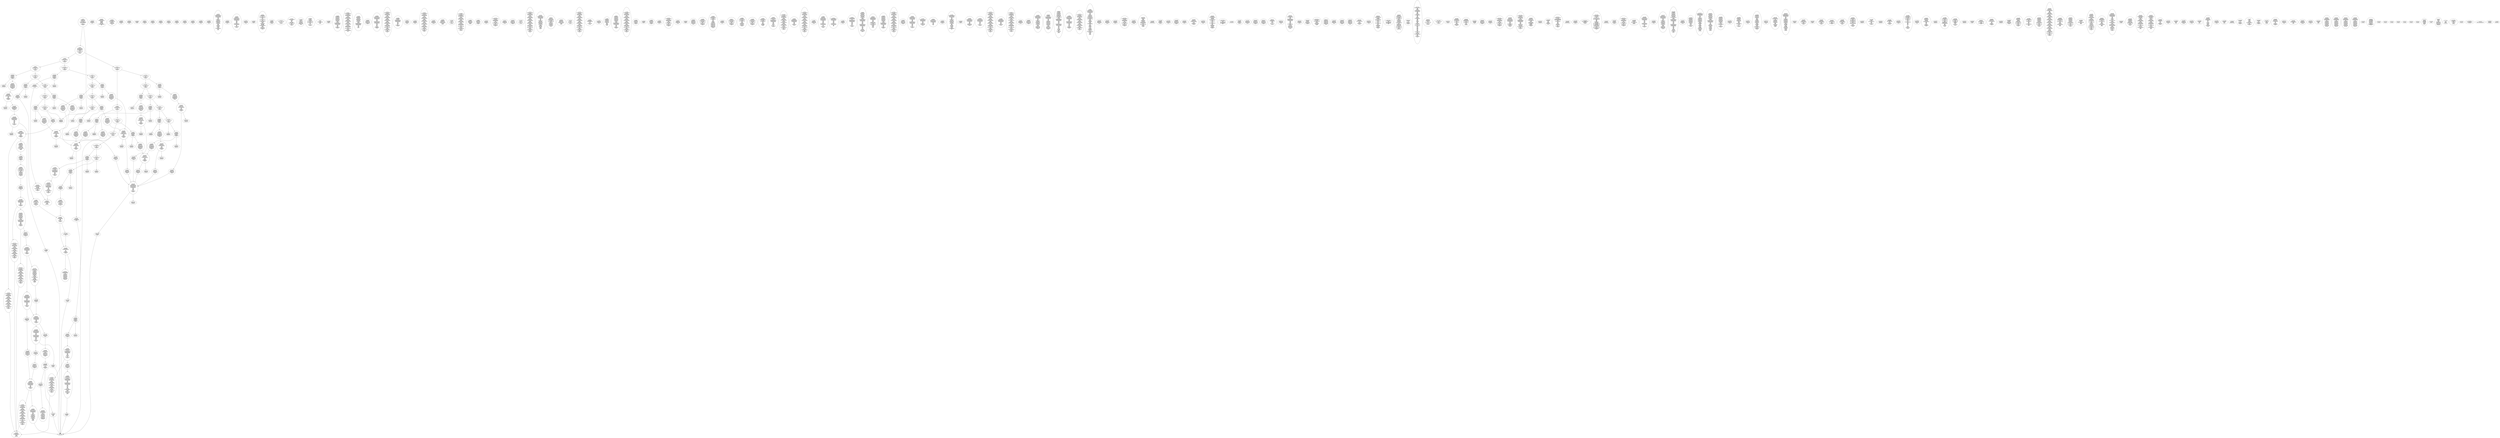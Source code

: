 /* Generated by GvGen v.1.0 (https://www.github.com/stricaud/gvgen) */

digraph G {
compound=true;
   node1 [label="[anywhere]"];
   node2 [label="# 0x0
PUSHX Data
PUSHX Data
MSTORE
PUSHX LogicData
CALLDATASIZE
LT
PUSHX Data
JUMPI
"];
   node3 [label="# 0xd
PUSHX Data
CALLDATALOAD
PUSHX BitData
SHR
PUSHX LogicData
GT
PUSHX Data
JUMPI
"];
   node4 [label="# 0x1e
PUSHX LogicData
GT
PUSHX Data
JUMPI
"];
   node5 [label="# 0x29
PUSHX LogicData
EQ
PUSHX Data
JUMPI
"];
   node6 [label="# 0x34
PUSHX LogicData
EQ
PUSHX Data
JUMPI
"];
   node7 [label="# 0x3f
PUSHX LogicData
EQ
PUSHX Data
JUMPI
"];
   node8 [label="# 0x4a
PUSHX LogicData
EQ
PUSHX Data
JUMPI
"];
   node9 [label="# 0x55
PUSHX LogicData
EQ
PUSHX Data
JUMPI
"];
   node10 [label="# 0x60
PUSHX Data
REVERT
"];
   node11 [label="# 0x64
JUMPDEST
PUSHX LogicData
EQ
PUSHX Data
JUMPI
"];
   node12 [label="# 0x70
PUSHX LogicData
EQ
PUSHX Data
JUMPI
"];
   node13 [label="# 0x7b
PUSHX LogicData
EQ
PUSHX Data
JUMPI
"];
   node14 [label="# 0x86
PUSHX LogicData
EQ
PUSHX Data
JUMPI
"];
   node15 [label="# 0x91
PUSHX LogicData
EQ
PUSHX Data
JUMPI
"];
   node16 [label="# 0x9c
PUSHX Data
REVERT
"];
   node17 [label="# 0xa0
JUMPDEST
PUSHX LogicData
GT
PUSHX Data
JUMPI
"];
   node18 [label="# 0xac
PUSHX LogicData
EQ
PUSHX Data
JUMPI
"];
   node19 [label="# 0xb7
PUSHX LogicData
EQ
PUSHX Data
JUMPI
"];
   node20 [label="# 0xc2
PUSHX LogicData
EQ
PUSHX Data
JUMPI
"];
   node21 [label="# 0xcd
PUSHX LogicData
EQ
PUSHX Data
JUMPI
"];
   node22 [label="# 0xd8
PUSHX LogicData
EQ
PUSHX Data
JUMPI
"];
   node23 [label="# 0xe3
PUSHX Data
REVERT
"];
   node24 [label="# 0xe7
JUMPDEST
PUSHX LogicData
EQ
PUSHX Data
JUMPI
"];
   node25 [label="# 0xf3
PUSHX LogicData
EQ
PUSHX Data
JUMPI
"];
   node26 [label="# 0xfe
PUSHX LogicData
EQ
PUSHX Data
JUMPI
"];
   node27 [label="# 0x109
PUSHX LogicData
EQ
PUSHX Data
JUMPI
"];
   node28 [label="# 0x114
PUSHX LogicData
EQ
PUSHX Data
JUMPI
"];
   node29 [label="# 0x11f
JUMPDEST
PUSHX Data
REVERT
"];
   node30 [label="# 0x124
JUMPDEST
CALLVALUE
ISZERO
PUSHX Data
JUMPI
"];
   node31 [label="# 0x12c
PUSHX Data
REVERT
"];
   node32 [label="# 0x130
JUMPDEST
PUSHX Data
PUSHX Data
CALLDATASIZE
PUSHX Data
PUSHX Data
JUMP
"];
   node33 [label="# 0x13f
JUMPDEST
PUSHX Data
JUMP
"];
   node34 [label="# 0x144
JUMPDEST
PUSHX MemData
MLOAD
ISZERO
ISZERO
MSTORE
PUSHX ArithData
ADD
"];
   node35 [label="# 0x150
JUMPDEST
PUSHX MemData
MLOAD
SUB
RETURN
"];
   node36 [label="# 0x159
JUMPDEST
CALLVALUE
ISZERO
PUSHX Data
JUMPI
"];
   node37 [label="# 0x161
PUSHX Data
REVERT
"];
   node38 [label="# 0x165
JUMPDEST
PUSHX Data
PUSHX Data
JUMP
"];
   node39 [label="# 0x16e
JUMPDEST
PUSHX MemData
MLOAD
PUSHX Data
PUSHX Data
JUMP
"];
   node40 [label="# 0x17b
JUMPDEST
CALLVALUE
ISZERO
PUSHX Data
JUMPI
"];
   node41 [label="# 0x183
PUSHX Data
REVERT
"];
   node42 [label="# 0x187
JUMPDEST
PUSHX Data
PUSHX Data
CALLDATASIZE
PUSHX Data
PUSHX Data
JUMP
"];
   node43 [label="# 0x196
JUMPDEST
PUSHX Data
JUMP
"];
   node44 [label="# 0x19b
JUMPDEST
PUSHX MemData
MLOAD
PUSHX ArithData
PUSHX BitData
PUSHX BitData
SHL
SUB
AND
MSTORE
PUSHX ArithData
ADD
PUSHX Data
JUMP
"];
   node45 [label="# 0x1b3
JUMPDEST
CALLVALUE
ISZERO
PUSHX Data
JUMPI
"];
   node46 [label="# 0x1bb
PUSHX Data
REVERT
"];
   node47 [label="# 0x1bf
JUMPDEST
PUSHX Data
PUSHX Data
CALLDATASIZE
PUSHX Data
PUSHX Data
JUMP
"];
   node48 [label="# 0x1ce
JUMPDEST
PUSHX Data
JUMP
"];
   node49 [label="# 0x1d3
JUMPDEST
STOP
"];
   node50 [label="# 0x1d5
JUMPDEST
PUSHX Data
PUSHX Data
JUMP
"];
   node51 [label="# 0x1dd
JUMPDEST
CALLVALUE
ISZERO
PUSHX Data
JUMPI
"];
   node52 [label="# 0x1e5
PUSHX Data
REVERT
"];
   node53 [label="# 0x1e9
JUMPDEST
PUSHX StorData
SLOAD
"];
   node54 [label="# 0x1ee
JUMPDEST
PUSHX MemData
MLOAD
MSTORE
PUSHX ArithData
ADD
PUSHX Data
JUMP
"];
   node55 [label="# 0x1fc
JUMPDEST
CALLVALUE
ISZERO
PUSHX Data
JUMPI
"];
   node56 [label="# 0x204
PUSHX Data
REVERT
"];
   node57 [label="# 0x208
JUMPDEST
PUSHX Data
PUSHX Data
CALLDATASIZE
PUSHX Data
PUSHX Data
JUMP
"];
   node58 [label="# 0x217
JUMPDEST
PUSHX Data
JUMP
"];
   node59 [label="# 0x21c
JUMPDEST
CALLVALUE
ISZERO
PUSHX Data
JUMPI
"];
   node60 [label="# 0x224
PUSHX Data
REVERT
"];
   node61 [label="# 0x228
JUMPDEST
PUSHX Data
PUSHX Data
CALLDATASIZE
PUSHX Data
PUSHX Data
JUMP
"];
   node62 [label="# 0x237
JUMPDEST
PUSHX Data
JUMP
"];
   node63 [label="# 0x23c
JUMPDEST
CALLVALUE
ISZERO
PUSHX Data
JUMPI
"];
   node64 [label="# 0x244
PUSHX Data
REVERT
"];
   node65 [label="# 0x248
JUMPDEST
PUSHX Data
PUSHX Data
CALLDATASIZE
PUSHX Data
PUSHX Data
JUMP
"];
   node66 [label="# 0x257
JUMPDEST
PUSHX Data
JUMP
"];
   node67 [label="# 0x25c
JUMPDEST
CALLVALUE
ISZERO
PUSHX Data
JUMPI
"];
   node68 [label="# 0x264
PUSHX Data
REVERT
"];
   node69 [label="# 0x268
JUMPDEST
PUSHX Data
PUSHX Data
CALLDATASIZE
PUSHX Data
PUSHX Data
JUMP
"];
   node70 [label="# 0x277
JUMPDEST
PUSHX Data
JUMP
"];
   node71 [label="# 0x27c
JUMPDEST
CALLVALUE
ISZERO
PUSHX Data
JUMPI
"];
   node72 [label="# 0x284
PUSHX Data
REVERT
"];
   node73 [label="# 0x288
JUMPDEST
PUSHX Data
PUSHX Data
CALLDATASIZE
PUSHX Data
PUSHX Data
JUMP
"];
   node74 [label="# 0x297
JUMPDEST
PUSHX Data
JUMP
"];
   node75 [label="# 0x29c
JUMPDEST
CALLVALUE
ISZERO
PUSHX Data
JUMPI
"];
   node76 [label="# 0x2a4
PUSHX Data
REVERT
"];
   node77 [label="# 0x2a8
JUMPDEST
PUSHX Data
PUSHX Data
CALLDATASIZE
PUSHX Data
PUSHX Data
JUMP
"];
   node78 [label="# 0x2b7
JUMPDEST
PUSHX Data
JUMP
"];
   node79 [label="# 0x2bc
JUMPDEST
CALLVALUE
ISZERO
PUSHX Data
JUMPI
"];
   node80 [label="# 0x2c4
PUSHX Data
REVERT
"];
   node81 [label="# 0x2c8
JUMPDEST
PUSHX Data
PUSHX Data
JUMP
"];
   node82 [label="# 0x2d1
JUMPDEST
CALLVALUE
ISZERO
PUSHX Data
JUMPI
"];
   node83 [label="# 0x2d9
PUSHX Data
REVERT
"];
   node84 [label="# 0x2dd
JUMPDEST
PUSHX StorData
SLOAD
PUSHX ArithData
PUSHX BitData
PUSHX BitData
SHL
SUB
AND
PUSHX Data
JUMP
"];
   node85 [label="# 0x2ef
JUMPDEST
CALLVALUE
ISZERO
PUSHX Data
JUMPI
"];
   node86 [label="# 0x2f7
PUSHX Data
REVERT
"];
   node87 [label="# 0x2fb
JUMPDEST
PUSHX Data
PUSHX Data
JUMP
"];
   node88 [label="# 0x304
JUMPDEST
CALLVALUE
ISZERO
PUSHX Data
JUMPI
"];
   node89 [label="# 0x30c
PUSHX Data
REVERT
"];
   node90 [label="# 0x310
JUMPDEST
PUSHX Data
PUSHX Data
CALLDATASIZE
PUSHX Data
PUSHX Data
JUMP
"];
   node91 [label="# 0x31f
JUMPDEST
PUSHX Data
JUMP
"];
   node92 [label="# 0x324
JUMPDEST
CALLVALUE
ISZERO
PUSHX Data
JUMPI
"];
   node93 [label="# 0x32c
PUSHX Data
REVERT
"];
   node94 [label="# 0x330
JUMPDEST
PUSHX Data
PUSHX Data
CALLDATASIZE
PUSHX Data
PUSHX Data
JUMP
"];
   node95 [label="# 0x33f
JUMPDEST
PUSHX Data
JUMP
"];
   node96 [label="# 0x344
JUMPDEST
CALLVALUE
ISZERO
PUSHX Data
JUMPI
"];
   node97 [label="# 0x34c
PUSHX Data
REVERT
"];
   node98 [label="# 0x350
JUMPDEST
PUSHX Data
PUSHX Data
CALLDATASIZE
PUSHX Data
PUSHX Data
JUMP
"];
   node99 [label="# 0x35f
JUMPDEST
PUSHX Data
JUMP
"];
   node100 [label="# 0x364
JUMPDEST
CALLVALUE
ISZERO
PUSHX Data
JUMPI
"];
   node101 [label="# 0x36c
PUSHX Data
REVERT
"];
   node102 [label="# 0x370
JUMPDEST
PUSHX Data
PUSHX Data
CALLDATASIZE
PUSHX Data
PUSHX Data
JUMP
"];
   node103 [label="# 0x37f
JUMPDEST
PUSHX ArithData
PUSHX BitData
PUSHX BitData
SHL
SUB
AND
PUSHX Data
MSTORE
PUSHX Data
PUSHX Data
MSTORE
PUSHX Data
SHA3
AND
MSTORE
MSTORE
SHA3
SLOAD
PUSHX BitData
AND
JUMP
"];
   node104 [label="# 0x3ad
JUMPDEST
CALLVALUE
ISZERO
PUSHX Data
JUMPI
"];
   node105 [label="# 0x3b5
PUSHX Data
REVERT
"];
   node106 [label="# 0x3b9
JUMPDEST
PUSHX Data
PUSHX Data
CALLDATASIZE
PUSHX Data
PUSHX Data
JUMP
"];
   node107 [label="# 0x3c8
JUMPDEST
PUSHX Data
JUMP
"];
   node108 [label="# 0x3cd
JUMPDEST
PUSHX Data
PUSHX ArithData
PUSHX BitData
PUSHX BitData
SHL
SUB
NOT
AND
PUSHX BitData
PUSHX BitData
SHL
EQ
PUSHX Data
JUMPI
"];
   node109 [label="# 0x3e9
PUSHX Data
PUSHX Data
JUMP
"];
   node110 [label="# 0x3f2
JUMPDEST
JUMP
"];
   node111 [label="# 0x3f8
JUMPDEST
PUSHX Data
PUSHX StorData
SLOAD
PUSHX Data
PUSHX Data
JUMP
"];
   node112 [label="# 0x407
JUMPDEST
PUSHX ArithData
ADD
PUSHX ArithData
DIV
MUL
PUSHX ArithData
ADD
PUSHX MemData
MLOAD
ADD
PUSHX Data
MSTORE
MSTORE
PUSHX ArithData
ADD
SLOAD
PUSHX Data
PUSHX Data
JUMP
"];
   node113 [label="# 0x433
JUMPDEST
ISZERO
PUSHX Data
JUMPI
"];
   node114 [label="# 0x43a
PUSHX LogicData
LT
PUSHX Data
JUMPI
"];
   node115 [label="# 0x442
PUSHX ArithData
SLOAD
DIV
MUL
MSTORE
PUSHX ArithData
ADD
PUSHX Data
JUMP
"];
   node116 [label="# 0x455
JUMPDEST
ADD
PUSHX Data
MSTORE
PUSHX Data
PUSHX Data
SHA3
"];
   node117 [label="# 0x463
JUMPDEST
SLOAD
MSTORE
PUSHX ArithData
ADD
PUSHX ArithData
ADD
GT
PUSHX Data
JUMPI
"];
   node118 [label="# 0x477
SUB
PUSHX BitData
AND
ADD
"];
   node119 [label="# 0x480
JUMPDEST
JUMP
"];
   node120 [label="# 0x48a
JUMPDEST
PUSHX Data
MSTORE
PUSHX Data
PUSHX Data
MSTORE
PUSHX Data
SHA3
SLOAD
PUSHX ArithData
PUSHX BitData
PUSHX BitData
SHL
SUB
AND
PUSHX Data
JUMPI
"];
   node121 [label="# 0x4a7
PUSHX MemData
MLOAD
PUSHX BitData
PUSHX BitData
SHL
MSTORE
PUSHX Data
PUSHX ArithData
ADD
MSTORE
PUSHX Data
PUSHX ArithData
ADD
MSTORE
PUSHX Data
PUSHX ArithData
ADD
MSTORE
PUSHX BitData
PUSHX BitData
SHL
PUSHX ArithData
ADD
MSTORE
PUSHX ArithData
ADD
"];
   node122 [label="# 0x4ff
JUMPDEST
PUSHX MemData
MLOAD
SUB
REVERT
"];
   node123 [label="# 0x508
JUMPDEST
PUSHX Data
MSTORE
PUSHX Data
PUSHX Data
MSTORE
PUSHX Data
SHA3
SLOAD
PUSHX ArithData
PUSHX BitData
PUSHX BitData
SHL
SUB
AND
JUMP
"];
   node124 [label="# 0x524
JUMPDEST
PUSHX Data
PUSHX Data
PUSHX Data
JUMP
"];
   node125 [label="# 0x52f
JUMPDEST
PUSHX ArithData
PUSHX BitData
PUSHX BitData
SHL
SUB
AND
PUSHX ArithData
PUSHX BitData
PUSHX BitData
SHL
SUB
AND
EQ
ISZERO
PUSHX Data
JUMPI
"];
   node126 [label="# 0x54c
PUSHX MemData
MLOAD
PUSHX BitData
PUSHX BitData
SHL
MSTORE
PUSHX Data
PUSHX ArithData
ADD
MSTORE
PUSHX Data
PUSHX ArithData
ADD
MSTORE
PUSHX Data
PUSHX ArithData
ADD
MSTORE
PUSHX BitData
PUSHX BitData
SHL
PUSHX ArithData
ADD
MSTORE
PUSHX ArithData
ADD
PUSHX Data
JUMP
"];
   node127 [label="# 0x59d
JUMPDEST
CALLER
PUSHX ArithData
PUSHX BitData
PUSHX BitData
SHL
SUB
AND
EQ
PUSHX Data
JUMPI
"];
   node128 [label="# 0x5af
PUSHX Data
CALLER
PUSHX Data
JUMP
"];
   node129 [label="# 0x5b9
JUMPDEST
PUSHX Data
JUMPI
"];
   node130 [label="# 0x5be
PUSHX MemData
MLOAD
PUSHX BitData
PUSHX BitData
SHL
MSTORE
PUSHX Data
PUSHX ArithData
ADD
MSTORE
PUSHX Data
PUSHX ArithData
ADD
MSTORE
PUSHX Data
PUSHX ArithData
ADD
MSTORE
PUSHX Data
PUSHX ArithData
ADD
MSTORE
PUSHX ArithData
ADD
PUSHX Data
JUMP
"];
   node131 [label="# 0x62b
JUMPDEST
PUSHX Data
PUSHX Data
JUMP
"];
   node132 [label="# 0x635
JUMPDEST
JUMP
"];
   node133 [label="# 0x63a
JUMPDEST
PUSHX LogicData
PUSHX StorData
SLOAD
EQ
ISZERO
PUSHX Data
JUMPI
"];
   node134 [label="# 0x646
PUSHX MemData
MLOAD
PUSHX BitData
PUSHX BitData
SHL
MSTORE
PUSHX Data
PUSHX ArithData
ADD
MSTORE
PUSHX Data
PUSHX ArithData
ADD
MSTORE
PUSHX Data
PUSHX ArithData
ADD
MSTORE
PUSHX ArithData
ADD
PUSHX Data
JUMP
"];
   node135 [label="# 0x68d
JUMPDEST
PUSHX Data
PUSHX Data
SSTORE
PUSHX Data
PUSHX Data
PUSHX StorData
SLOAD
JUMP
"];
   node136 [label="# 0x69d
JUMPDEST
PUSHX Data
CALLER
PUSHX Data
JUMP
"];
   node137 [label="# 0x6a9
JUMPDEST
PUSHX Data
PUSHX Data
PUSHX StorData
SLOAD
JUMP
"];
   node138 [label="# 0x6b5
JUMPDEST
LT
PUSHX Data
JUMPI
"];
   node139 [label="# 0x6bb
PUSHX MemData
MLOAD
PUSHX BitData
PUSHX BitData
SHL
MSTORE
PUSHX Data
PUSHX ArithData
ADD
MSTORE
PUSHX Data
PUSHX ArithData
ADD
MSTORE
PUSHX BitData
PUSHX BitData
SHL
PUSHX ArithData
ADD
MSTORE
PUSHX ArithData
ADD
PUSHX Data
JUMP
"];
   node140 [label="# 0x6f4
JUMPDEST
PUSHX Data
PUSHX Data
SSTORE
JUMP
"];
   node141 [label="# 0x6fc
JUMPDEST
PUSHX Data
CALLER
PUSHX Data
JUMP
"];
   node142 [label="# 0x706
JUMPDEST
PUSHX Data
JUMPI
"];
   node143 [label="# 0x70b
PUSHX MemData
MLOAD
PUSHX BitData
PUSHX BitData
SHL
MSTORE
PUSHX ArithData
ADD
PUSHX Data
PUSHX Data
JUMP
"];
   node144 [label="# 0x722
JUMPDEST
PUSHX Data
PUSHX Data
JUMP
"];
   node145 [label="# 0x72d
JUMPDEST
PUSHX Data
PUSHX Data
PUSHX Data
JUMP
"];
   node146 [label="# 0x738
JUMPDEST
LT
PUSHX Data
JUMPI
"];
   node147 [label="# 0x73f
PUSHX MemData
MLOAD
PUSHX BitData
PUSHX BitData
SHL
MSTORE
PUSHX Data
PUSHX ArithData
ADD
MSTORE
PUSHX Data
PUSHX ArithData
ADD
MSTORE
PUSHX Data
PUSHX ArithData
ADD
MSTORE
PUSHX BitData
PUSHX BitData
SHL
PUSHX ArithData
ADD
MSTORE
PUSHX ArithData
ADD
PUSHX Data
JUMP
"];
   node148 [label="# 0x79a
JUMPDEST
PUSHX ArithData
PUSHX BitData
PUSHX BitData
SHL
SUB
AND
PUSHX Data
MSTORE
PUSHX Data
PUSHX Data
MSTORE
PUSHX Data
SHA3
MSTORE
MSTORE
SHA3
SLOAD
JUMP
"];
   node149 [label="# 0x7c3
JUMPDEST
PUSHX Data
PUSHX MemData
MLOAD
PUSHX ArithData
ADD
PUSHX Data
MSTORE
PUSHX Data
MSTORE
PUSHX Data
JUMP
"];
   node150 [label="# 0x7de
JUMPDEST
PUSHX Data
PUSHX Data
PUSHX StorData
SLOAD
JUMP
"];
   node151 [label="# 0x7e9
JUMPDEST
LT
PUSHX Data
JUMPI
"];
   node152 [label="# 0x7f0
PUSHX MemData
MLOAD
PUSHX BitData
PUSHX BitData
SHL
MSTORE
PUSHX Data
PUSHX ArithData
ADD
MSTORE
PUSHX Data
PUSHX ArithData
ADD
MSTORE
PUSHX Data
PUSHX ArithData
ADD
MSTORE
PUSHX BitData
PUSHX BitData
SHL
PUSHX ArithData
ADD
MSTORE
PUSHX ArithData
ADD
PUSHX Data
JUMP
"];
   node153 [label="# 0x84c
JUMPDEST
PUSHX StorData
SLOAD
LT
PUSHX Data
JUMPI
"];
   node154 [label="# 0x858
PUSHX Data
PUSHX Data
JUMP
"];
   node155 [label="# 0x85f
JUMPDEST
PUSHX Data
MSTORE
PUSHX Data
PUSHX Data
SHA3
ADD
SLOAD
JUMP
"];
   node156 [label="# 0x871
JUMPDEST
PUSHX Data
MSTORE
PUSHX Data
PUSHX Data
MSTORE
PUSHX Data
SHA3
SLOAD
PUSHX ArithData
PUSHX BitData
PUSHX BitData
SHL
SUB
AND
PUSHX Data
JUMPI
"];
   node157 [label="# 0x88f
PUSHX MemData
MLOAD
PUSHX BitData
PUSHX BitData
SHL
MSTORE
PUSHX Data
PUSHX ArithData
ADD
MSTORE
PUSHX Data
PUSHX ArithData
ADD
MSTORE
PUSHX Data
PUSHX ArithData
ADD
MSTORE
PUSHX BitData
PUSHX BitData
SHL
PUSHX ArithData
ADD
MSTORE
PUSHX ArithData
ADD
PUSHX Data
JUMP
"];
   node158 [label="# 0x8e8
JUMPDEST
PUSHX Data
PUSHX ArithData
PUSHX BitData
PUSHX BitData
SHL
SUB
AND
PUSHX Data
JUMPI
"];
   node159 [label="# 0x8f9
PUSHX MemData
MLOAD
PUSHX BitData
PUSHX BitData
SHL
MSTORE
PUSHX Data
PUSHX ArithData
ADD
MSTORE
PUSHX Data
PUSHX ArithData
ADD
MSTORE
PUSHX Data
PUSHX ArithData
ADD
MSTORE
PUSHX BitData
PUSHX BitData
SHL
PUSHX ArithData
ADD
MSTORE
PUSHX ArithData
ADD
PUSHX Data
JUMP
"];
   node160 [label="# 0x953
JUMPDEST
PUSHX ArithData
PUSHX BitData
PUSHX BitData
SHL
SUB
AND
PUSHX Data
MSTORE
PUSHX Data
PUSHX Data
MSTORE
PUSHX Data
SHA3
SLOAD
JUMP
"];
   node161 [label="# 0x96f
JUMPDEST
PUSHX StorData
SLOAD
PUSHX ArithData
PUSHX BitData
PUSHX BitData
SHL
SUB
AND
CALLER
EQ
PUSHX Data
JUMPI
"];
   node162 [label="# 0x982
PUSHX MemData
MLOAD
PUSHX BitData
PUSHX BitData
SHL
MSTORE
PUSHX Data
PUSHX ArithData
ADD
MSTORE
PUSHX ArithData
ADD
MSTORE
PUSHX Data
PUSHX ArithData
ADD
MSTORE
PUSHX ArithData
ADD
PUSHX Data
JUMP
"];
   node163 [label="# 0x9c9
JUMPDEST
PUSHX Data
PUSHX Data
PUSHX Data
JUMP
"];
   node164 [label="# 0x9d3
JUMPDEST
JUMP
"];
   node165 [label="# 0x9d5
JUMPDEST
PUSHX Data
PUSHX StorData
SLOAD
PUSHX Data
PUSHX Data
JUMP
"];
   node166 [label="# 0x9e4
JUMPDEST
PUSHX Data
CALLER
PUSHX Data
JUMP
"];
   node167 [label="# 0x9ef
JUMPDEST
JUMP
"];
   node168 [label="# 0x9f3
JUMPDEST
PUSHX Data
CALLER
PUSHX Data
JUMP
"];
   node169 [label="# 0x9fd
JUMPDEST
PUSHX Data
JUMPI
"];
   node170 [label="# 0xa02
PUSHX MemData
MLOAD
PUSHX BitData
PUSHX BitData
SHL
MSTORE
PUSHX ArithData
ADD
PUSHX Data
PUSHX Data
JUMP
"];
   node171 [label="# 0xa19
JUMPDEST
PUSHX Data
PUSHX Data
JUMP
"];
   node172 [label="# 0xa25
JUMPDEST
JUMP
"];
   node173 [label="# 0xa2b
JUMPDEST
PUSHX Data
PUSHX Data
PUSHX Data
PUSHX Data
JUMP
"];
   node174 [label="# 0xa38
JUMPDEST
PUSHX MemData
MLOAD
PUSHX ArithData
ADD
PUSHX Data
PUSHX Data
JUMP
"];
   node175 [label="# 0xa48
JUMPDEST
PUSHX MemData
MLOAD
PUSHX BitData
NOT
SUB
ADD
MSTORE
MSTORE
PUSHX Data
PUSHX Data
PUSHX Data
PUSHX Data
PUSHX Data
PUSHX Data
JUMP
"];
   node176 [label="# 0xa6d
JUMPDEST
PUSHX Data
JUMP
"];
   node177 [label="# 0xa72
JUMPDEST
PUSHX MemData
MLOAD
PUSHX ArithData
ADD
PUSHX Data
PUSHX Data
JUMP
"];
   node178 [label="# 0xa84
JUMPDEST
PUSHX MemData
MLOAD
PUSHX ArithData
SUB
SUB
MSTORE
PUSHX Data
MSTORE
PUSHX Data
JUMP
"];
   node179 [label="# 0xa98
JUMPDEST
PUSHX MemData
MLOAD
PUSHX ArithData
ADD
PUSHX Data
PUSHX Data
JUMP
"];
   node180 [label="# 0xaab
JUMPDEST
PUSHX MemData
MLOAD
PUSHX BitData
NOT
SUB
ADD
MSTORE
MSTORE
JUMP
"];
   node181 [label="# 0xac3
JUMPDEST
PUSHX StorData
SLOAD
PUSHX ArithData
PUSHX BitData
PUSHX BitData
SHL
SUB
AND
CALLER
EQ
PUSHX Data
JUMPI
"];
   node182 [label="# 0xad6
PUSHX MemData
MLOAD
PUSHX BitData
PUSHX BitData
SHL
MSTORE
PUSHX Data
PUSHX ArithData
ADD
MSTORE
PUSHX ArithData
ADD
MSTORE
PUSHX Data
PUSHX ArithData
ADD
MSTORE
PUSHX ArithData
ADD
PUSHX Data
JUMP
"];
   node183 [label="# 0xb1d
JUMPDEST
PUSHX ArithData
PUSHX BitData
PUSHX BitData
SHL
SUB
AND
PUSHX Data
JUMPI
"];
   node184 [label="# 0xb2c
PUSHX MemData
MLOAD
PUSHX BitData
PUSHX BitData
SHL
MSTORE
PUSHX Data
PUSHX ArithData
ADD
MSTORE
PUSHX Data
PUSHX ArithData
ADD
MSTORE
PUSHX Data
PUSHX ArithData
ADD
MSTORE
PUSHX BitData
PUSHX BitData
SHL
PUSHX ArithData
ADD
MSTORE
PUSHX ArithData
ADD
PUSHX Data
JUMP
"];
   node185 [label="# 0xb82
JUMPDEST
PUSHX Data
PUSHX Data
JUMP
"];
   node186 [label="# 0xb8b
JUMPDEST
JUMP
"];
   node187 [label="# 0xb8e
JUMPDEST
PUSHX Data
PUSHX ArithData
PUSHX BitData
PUSHX BitData
SHL
SUB
NOT
AND
PUSHX BitData
PUSHX BitData
SHL
EQ
PUSHX Data
JUMPI
"];
   node188 [label="# 0xbaa
PUSHX ArithData
PUSHX BitData
PUSHX BitData
SHL
SUB
NOT
AND
PUSHX BitData
PUSHX BitData
SHL
EQ
"];
   node189 [label="# 0xbbf
JUMPDEST
PUSHX Data
JUMPI
"];
   node190 [label="# 0xbc5
PUSHX BitData
PUSHX BitData
SHL
PUSHX ArithData
PUSHX BitData
PUSHX BitData
SHL
SUB
NOT
AND
EQ
PUSHX Data
JUMP
"];
   node191 [label="# 0xbde
JUMPDEST
PUSHX Data
MSTORE
PUSHX Data
PUSHX Data
MSTORE
PUSHX Data
SHA3
SLOAD
PUSHX ArithData
PUSHX BitData
PUSHX BitData
SHL
SUB
NOT
AND
PUSHX ArithData
PUSHX BitData
PUSHX BitData
SHL
SUB
AND
OR
SSTORE
PUSHX Data
PUSHX Data
JUMP
"];
   node192 [label="# 0xc13
JUMPDEST
PUSHX ArithData
PUSHX BitData
PUSHX BitData
SHL
SUB
AND
PUSHX Data
PUSHX MemData
MLOAD
PUSHX MemData
MLOAD
SUB
LOGX
JUMP
"];
   node193 [label="# 0xc4c
JUMPDEST
PUSHX Data
PUSHX MemData
MLOAD
PUSHX ArithData
ADD
PUSHX Data
MSTORE
PUSHX Data
MSTORE
PUSHX Data
JUMP
"];
   node194 [label="# 0xc66
JUMPDEST
PUSHX Data
MSTORE
PUSHX Data
PUSHX Data
MSTORE
PUSHX Data
SHA3
SLOAD
PUSHX ArithData
PUSHX BitData
PUSHX BitData
SHL
SUB
AND
PUSHX Data
JUMPI
"];
   node195 [label="# 0xc83
PUSHX MemData
MLOAD
PUSHX BitData
PUSHX BitData
SHL
MSTORE
PUSHX Data
PUSHX ArithData
ADD
MSTORE
PUSHX Data
PUSHX ArithData
ADD
MSTORE
PUSHX Data
PUSHX ArithData
ADD
MSTORE
PUSHX BitData
PUSHX BitData
SHL
PUSHX ArithData
ADD
MSTORE
PUSHX ArithData
ADD
PUSHX Data
JUMP
"];
   node196 [label="# 0xcdf
JUMPDEST
PUSHX Data
PUSHX Data
PUSHX Data
JUMP
"];
   node197 [label="# 0xcea
JUMPDEST
PUSHX ArithData
PUSHX BitData
PUSHX BitData
SHL
SUB
AND
PUSHX ArithData
PUSHX BitData
PUSHX BitData
SHL
SUB
AND
EQ
PUSHX Data
JUMPI
"];
   node198 [label="# 0xd07
PUSHX ArithData
PUSHX BitData
PUSHX BitData
SHL
SUB
AND
PUSHX Data
PUSHX Data
JUMP
"];
   node199 [label="# 0xd1a
JUMPDEST
PUSHX ArithData
PUSHX BitData
PUSHX BitData
SHL
SUB
AND
EQ
"];
   node200 [label="# 0xd25
JUMPDEST
PUSHX Data
JUMPI
"];
   node201 [label="# 0xd2b
PUSHX ArithData
PUSHX BitData
PUSHX BitData
SHL
SUB
AND
PUSHX Data
MSTORE
PUSHX Data
PUSHX Data
MSTORE
PUSHX Data
SHA3
AND
MSTORE
MSTORE
SHA3
SLOAD
PUSHX BitData
AND
"];
   node202 [label="# 0xd55
JUMPDEST
JUMP
"];
   node203 [label="# 0xd5d
JUMPDEST
PUSHX ArithData
PUSHX BitData
PUSHX BitData
SHL
SUB
AND
PUSHX Data
PUSHX Data
JUMP
"];
   node204 [label="# 0xd70
JUMPDEST
PUSHX ArithData
PUSHX BitData
PUSHX BitData
SHL
SUB
AND
EQ
PUSHX Data
JUMPI
"];
   node205 [label="# 0xd7f
PUSHX MemData
MLOAD
PUSHX BitData
PUSHX BitData
SHL
MSTORE
PUSHX Data
PUSHX ArithData
ADD
MSTORE
PUSHX Data
PUSHX ArithData
ADD
MSTORE
PUSHX Data
PUSHX ArithData
ADD
MSTORE
PUSHX BitData
PUSHX BitData
SHL
PUSHX ArithData
ADD
MSTORE
PUSHX ArithData
ADD
PUSHX Data
JUMP
"];
   node206 [label="# 0xdd8
JUMPDEST
PUSHX ArithData
PUSHX BitData
PUSHX BitData
SHL
SUB
AND
PUSHX Data
JUMPI
"];
   node207 [label="# 0xde7
PUSHX MemData
MLOAD
PUSHX BitData
PUSHX BitData
SHL
MSTORE
PUSHX Data
PUSHX ArithData
ADD
MSTORE
PUSHX ArithData
ADD
MSTORE
PUSHX Data
PUSHX ArithData
ADD
MSTORE
PUSHX BitData
PUSHX BitData
SHL
PUSHX ArithData
ADD
MSTORE
PUSHX ArithData
ADD
PUSHX Data
JUMP
"];
   node208 [label="# 0xe3a
JUMPDEST
PUSHX Data
PUSHX Data
JUMP
"];
   node209 [label="# 0xe45
JUMPDEST
PUSHX Data
PUSHX Data
PUSHX Data
JUMP
"];
   node210 [label="# 0xe50
JUMPDEST
PUSHX ArithData
PUSHX BitData
PUSHX BitData
SHL
SUB
AND
PUSHX Data
MSTORE
PUSHX Data
PUSHX Data
MSTORE
PUSHX Data
SHA3
SLOAD
PUSHX Data
PUSHX Data
PUSHX Data
JUMP
"];
   node211 [label="# 0xe79
JUMPDEST
SSTORE
PUSHX ArithData
PUSHX BitData
PUSHX BitData
SHL
SUB
AND
PUSHX Data
MSTORE
PUSHX Data
PUSHX Data
MSTORE
PUSHX Data
SHA3
SLOAD
PUSHX Data
PUSHX Data
PUSHX Data
JUMP
"];
   node212 [label="# 0xea7
JUMPDEST
SSTORE
PUSHX Data
MSTORE
PUSHX Data
PUSHX Data
MSTORE
PUSHX MemData
SHA3
SLOAD
PUSHX ArithData
PUSHX BitData
PUSHX BitData
SHL
SUB
NOT
AND
PUSHX ArithData
PUSHX BitData
PUSHX BitData
SHL
SUB
AND
OR
SSTORE
MLOAD
AND
PUSHX Data
LOGX
JUMP
"];
   node213 [label="# 0xf08
JUMPDEST
PUSHX StorData
SLOAD
PUSHX ArithData
PUSHX BitData
PUSHX BitData
SHL
SUB
AND
PUSHX ArithData
PUSHX BitData
PUSHX BitData
SHL
SUB
NOT
AND
OR
SSTORE
PUSHX MemData
MLOAD
AND
PUSHX Data
PUSHX Data
LOGX
JUMP
"];
   node214 [label="# 0xf5a
JUMPDEST
PUSHX ArithData
PUSHX BitData
PUSHX BitData
SHL
SUB
AND
PUSHX ArithData
PUSHX BitData
PUSHX BitData
SHL
SUB
AND
EQ
ISZERO
PUSHX Data
JUMPI
"];
   node215 [label="# 0xf75
PUSHX MemData
MLOAD
PUSHX BitData
PUSHX BitData
SHL
MSTORE
PUSHX Data
PUSHX ArithData
ADD
MSTORE
PUSHX Data
PUSHX ArithData
ADD
MSTORE
PUSHX Data
PUSHX ArithData
ADD
MSTORE
PUSHX ArithData
ADD
PUSHX Data
JUMP
"];
   node216 [label="# 0xfbc
JUMPDEST
PUSHX ArithData
PUSHX BitData
PUSHX BitData
SHL
SUB
AND
PUSHX Data
MSTORE
PUSHX Data
PUSHX ArithData
MSTORE
PUSHX MemData
SHA3
AND
MSTORE
MSTORE
SHA3
SLOAD
PUSHX BitData
NOT
AND
ISZERO
ISZERO
OR
SSTORE
MLOAD
MSTORE
PUSHX Data
ADD
PUSHX MemData
MLOAD
SUB
LOGX
JUMP
"];
   node217 [label="# 0x1029
JUMPDEST
PUSHX Data
PUSHX Data
JUMP
"];
   node218 [label="# 0x1034
JUMPDEST
PUSHX Data
PUSHX Data
JUMP
"];
   node219 [label="# 0x1040
JUMPDEST
PUSHX Data
JUMPI
"];
   node220 [label="# 0x1045
PUSHX MemData
MLOAD
PUSHX BitData
PUSHX BitData
SHL
MSTORE
PUSHX ArithData
ADD
PUSHX Data
PUSHX Data
JUMP
"];
   node221 [label="# 0x105c
JUMPDEST
PUSHX Data
PUSHX Data
JUMPI
"];
   node222 [label="# 0x1064
PUSHX Data
MLOAD
ADD
MSTORE
PUSHX Data
MSTORE
PUSHX BitData
PUSHX BitData
SHL
PUSHX ArithData
ADD
MSTORE
JUMP
"];
   node223 [label="# 0x1080
JUMPDEST
PUSHX Data
"];
   node224 [label="# 0x1084
JUMPDEST
ISZERO
PUSHX Data
JUMPI
"];
   node225 [label="# 0x108b
PUSHX Data
PUSHX Data
JUMP
"];
   node226 [label="# 0x1094
JUMPDEST
PUSHX Data
PUSHX Data
PUSHX Data
JUMP
"];
   node227 [label="# 0x10a3
JUMPDEST
PUSHX Data
JUMP
"];
   node228 [label="# 0x10aa
JUMPDEST
PUSHX Data
PUSHX LogicData
GT
ISZERO
PUSHX Data
JUMPI
"];
   node229 [label="# 0x10be
PUSHX Data
PUSHX Data
JUMP
"];
   node230 [label="# 0x10c5
JUMPDEST
PUSHX MemData
MLOAD
MSTORE
PUSHX ArithData
ADD
PUSHX BitData
NOT
AND
PUSHX ArithData
ADD
ADD
PUSHX Data
MSTORE
ISZERO
PUSHX Data
JUMPI
"];
   node231 [label="# 0x10e3
PUSHX ArithData
ADD
CALLDATASIZE
CALLDATACOPY
ADD
"];
   node232 [label="# 0x10ef
JUMPDEST
"];
   node233 [label="# 0x10f3
JUMPDEST
ISZERO
PUSHX Data
JUMPI
"];
   node234 [label="# 0x10fa
PUSHX Data
PUSHX Data
PUSHX Data
JUMP
"];
   node235 [label="# 0x1104
JUMPDEST
PUSHX Data
PUSHX Data
PUSHX Data
JUMP
"];
   node236 [label="# 0x1111
JUMPDEST
PUSHX Data
PUSHX Data
PUSHX Data
JUMP
"];
   node237 [label="# 0x111c
JUMPDEST
PUSHX BitData
SHL
MLOAD
LT
PUSHX Data
JUMPI
"];
   node238 [label="# 0x112a
PUSHX Data
PUSHX Data
JUMP
"];
   node239 [label="# 0x1131
JUMPDEST
PUSHX ArithData
ADD
ADD
PUSHX ArithData
PUSHX BitData
PUSHX BitData
SHL
SUB
NOT
AND
PUSHX BitData
BYTE
MSTORE8
PUSHX Data
PUSHX Data
PUSHX Data
JUMP
"];
   node240 [label="# 0x1153
JUMPDEST
PUSHX Data
JUMP
"];
   node241 [label="# 0x115a
JUMPDEST
MLOAD
PUSHX Data
PUSHX Data
JUMPI
"];
   node242 [label="# 0x1165
PUSHX MemData
MLOAD
PUSHX ArithData
ADD
MSTORE
PUSHX Data
MSTORE
JUMP
"];
   node243 [label="# 0x117a
JUMPDEST
PUSHX Data
PUSHX Data
PUSHX Data
PUSHX Data
PUSHX Data
JUMP
"];
   node244 [label="# 0x1189
JUMPDEST
PUSHX Data
PUSHX Data
JUMP
"];
   node245 [label="# 0x1193
JUMPDEST
PUSHX Data
PUSHX Data
PUSHX Data
JUMP
"];
   node246 [label="# 0x119e
JUMPDEST
PUSHX Data
PUSHX Data
PUSHX Data
PUSHX Data
JUMP
"];
   node247 [label="# 0x11ad
JUMPDEST
PUSHX LogicData
GT
ISZERO
PUSHX Data
JUMPI
"];
   node248 [label="# 0x11be
PUSHX Data
PUSHX Data
JUMP
"];
   node249 [label="# 0x11c5
JUMPDEST
PUSHX MemData
MLOAD
MSTORE
PUSHX ArithData
ADD
PUSHX BitData
NOT
AND
PUSHX ArithData
ADD
ADD
PUSHX Data
MSTORE
ISZERO
PUSHX Data
JUMPI
"];
   node250 [label="# 0x11e3
PUSHX ArithData
ADD
CALLDATASIZE
CALLDATACOPY
ADD
"];
   node251 [label="# 0x11ef
JUMPDEST
PUSHX Data
PUSHX MemData
MLOAD
PUSHX ArithData
ADD
PUSHX Data
MSTORE
PUSHX Data
MSTORE
PUSHX ArithData
ADD
PUSHX Data
PUSHX Data
CODECOPY
PUSHX ArithData
ADD
PUSHX ArithData
ADD
PUSHX Data
"];
   node252 [label="# 0x121a
JUMPDEST
LT
ISZERO
PUSHX Data
JUMPI
"];
   node253 [label="# 0x1223
PUSHX ArithData
ADD
ADD
MLOAD
PUSHX BitData
PUSHX BitData
SHR
AND
ADD
MLOAD
PUSHX BitData
SHR
AND
ADD
MLOAD
PUSHX BitData
SHR
AND
ADD
MLOAD
AND
ADD
MLOAD
PUSHX BitData
SHL
PUSHX BitData
AND
ADD
SHL
AND
ADD
SHL
AND
ADD
PUSHX BitData
SHL
MSTORE
PUSHX ArithData
ADD
ADD
PUSHX Data
JUMP
"];
   node254 [label="# 0x127b
JUMPDEST
PUSHX Data
MOD
PUSHX LogicData
EQ
PUSHX Data
JUMPI
"];
   node255 [label="# 0x1289
PUSHX LogicData
EQ
PUSHX Data
JUMPI
"];
   node256 [label="# 0x1291
PUSHX Data
JUMP
"];
   node257 [label="# 0x1295
JUMPDEST
PUSHX BitData
PUSHX BitData
SHL
PUSHX BitData
NOT
ADD
MSTORE
PUSHX Data
JUMP
"];
   node258 [label="# 0x12a6
JUMPDEST
PUSHX BitData
PUSHX BitData
SHL
PUSHX BitData
NOT
ADD
MSTORE
"];
   node259 [label="# 0x12b2
JUMPDEST
MSTORE
JUMP
"];
   node260 [label="# 0x12c0
JUMPDEST
PUSHX Data
PUSHX Data
JUMP
"];
   node261 [label="# 0x12ca
JUMPDEST
PUSHX Data
PUSHX Data
PUSHX Data
JUMP
"];
   node262 [label="# 0x12d7
JUMPDEST
PUSHX Data
JUMPI
"];
   node263 [label="# 0x12dc
PUSHX MemData
MLOAD
PUSHX BitData
PUSHX BitData
SHL
MSTORE
PUSHX ArithData
ADD
PUSHX Data
PUSHX Data
JUMP
"];
   node264 [label="# 0x12f3
JUMPDEST
PUSHX ArithData
PUSHX BitData
PUSHX BitData
SHL
SUB
AND
PUSHX Data
JUMPI
"];
   node265 [label="# 0x1302
PUSHX Data
PUSHX StorData
SLOAD
PUSHX Data
MSTORE
PUSHX Data
PUSHX Data
MSTORE
PUSHX Data
SHA3
SSTORE
PUSHX ArithData
ADD
SSTORE
MSTORE
PUSHX ArithData
ADD
SSTORE
JUMP
"];
   node266 [label="# 0x1349
JUMPDEST
PUSHX Data
JUMP
"];
   node267 [label="# 0x134e
JUMPDEST
PUSHX ArithData
PUSHX BitData
PUSHX BitData
SHL
SUB
AND
PUSHX ArithData
PUSHX BitData
PUSHX BitData
SHL
SUB
AND
EQ
PUSHX Data
JUMPI
"];
   node268 [label="# 0x1368
PUSHX Data
PUSHX Data
JUMP
"];
   node269 [label="# 0x1371
JUMPDEST
PUSHX ArithData
PUSHX BitData
PUSHX BitData
SHL
SUB
AND
PUSHX Data
JUMPI
"];
   node270 [label="# 0x1380
PUSHX Data
PUSHX Data
JUMP
"];
   node271 [label="# 0x1388
JUMPDEST
PUSHX ArithData
PUSHX BitData
PUSHX BitData
SHL
SUB
AND
PUSHX ArithData
PUSHX BitData
PUSHX BitData
SHL
SUB
AND
EQ
PUSHX Data
JUMPI
"];
   node272 [label="# 0x13a2
PUSHX Data
PUSHX Data
JUMP
"];
   node273 [label="# 0x13ab
JUMPDEST
PUSHX Data
PUSHX ArithData
PUSHX BitData
PUSHX BitData
SHL
SUB
AND
EXTCODESIZE
ISZERO
PUSHX Data
JUMPI
"];
   node274 [label="# 0x13be
PUSHX MemData
MLOAD
PUSHX BitData
PUSHX BitData
SHL
MSTORE
PUSHX ArithData
PUSHX BitData
PUSHX BitData
SHL
SUB
AND
PUSHX Data
PUSHX Data
CALLER
PUSHX ArithData
ADD
PUSHX Data
JUMP
"];
   node275 [label="# 0x13ef
JUMPDEST
PUSHX Data
PUSHX MemData
MLOAD
SUB
PUSHX Data
EXTCODESIZE
ISZERO
ISZERO
PUSHX Data
JUMPI
"];
   node276 [label="# 0x1405
PUSHX Data
REVERT
"];
   node277 [label="# 0x1409
JUMPDEST
GAS
CALL
ISZERO
PUSHX Data
JUMPI
"];
   node278 [label="# 0x1417
PUSHX MemData
MLOAD
PUSHX ArithData
RETURNDATASIZE
ADD
PUSHX BitData
NOT
AND
ADD
MSTORE
PUSHX Data
ADD
PUSHX Data
JUMP
"];
   node279 [label="# 0x1436
JUMPDEST
PUSHX Data
"];
   node280 [label="# 0x1439
JUMPDEST
PUSHX Data
JUMPI
"];
   node281 [label="# 0x143e
RETURNDATASIZE
ISZERO
PUSHX Data
JUMPI
"];
   node282 [label="# 0x1446
PUSHX MemData
MLOAD
PUSHX BitData
NOT
PUSHX ArithData
RETURNDATASIZE
ADD
AND
ADD
PUSHX Data
MSTORE
RETURNDATASIZE
MSTORE
RETURNDATASIZE
PUSHX Data
PUSHX ArithData
ADD
RETURNDATACOPY
PUSHX Data
JUMP
"];
   node283 [label="# 0x1467
JUMPDEST
PUSHX Data
"];
   node284 [label="# 0x146c
JUMPDEST
MLOAD
PUSHX Data
JUMPI
"];
   node285 [label="# 0x1474
PUSHX MemData
MLOAD
PUSHX BitData
PUSHX BitData
SHL
MSTORE
PUSHX ArithData
ADD
PUSHX Data
PUSHX Data
JUMP
"];
   node286 [label="# 0x148b
JUMPDEST
MLOAD
PUSHX ArithData
ADD
REVERT
"];
   node287 [label="# 0x1493
JUMPDEST
PUSHX ArithData
PUSHX BitData
PUSHX BitData
SHL
SUB
NOT
AND
PUSHX BitData
PUSHX BitData
SHL
EQ
PUSHX Data
JUMP
"];
   node288 [label="# 0x14ad
JUMPDEST
PUSHX Data
JUMP
"];
   node289 [label="# 0x14b8
JUMPDEST
PUSHX ArithData
PUSHX BitData
PUSHX BitData
SHL
SUB
AND
PUSHX Data
JUMPI
"];
   node290 [label="# 0x14c7
PUSHX MemData
MLOAD
PUSHX BitData
PUSHX BitData
SHL
MSTORE
PUSHX Data
PUSHX ArithData
ADD
MSTORE
PUSHX ArithData
ADD
MSTORE
PUSHX Data
PUSHX ArithData
ADD
MSTORE
PUSHX ArithData
ADD
PUSHX Data
JUMP
"];
   node291 [label="# 0x150e
JUMPDEST
PUSHX Data
MSTORE
PUSHX Data
PUSHX Data
MSTORE
PUSHX Data
SHA3
SLOAD
PUSHX ArithData
PUSHX BitData
PUSHX BitData
SHL
SUB
AND
ISZERO
PUSHX Data
JUMPI
"];
   node292 [label="# 0x152c
PUSHX MemData
MLOAD
PUSHX BitData
PUSHX BitData
SHL
MSTORE
PUSHX Data
PUSHX ArithData
ADD
MSTORE
PUSHX Data
PUSHX ArithData
ADD
MSTORE
PUSHX Data
PUSHX ArithData
ADD
MSTORE
PUSHX ArithData
ADD
PUSHX Data
JUMP
"];
   node293 [label="# 0x1573
JUMPDEST
PUSHX Data
PUSHX Data
PUSHX Data
JUMP
"];
   node294 [label="# 0x157f
JUMPDEST
PUSHX ArithData
PUSHX BitData
PUSHX BitData
SHL
SUB
AND
PUSHX Data
MSTORE
PUSHX Data
PUSHX Data
MSTORE
PUSHX Data
SHA3
SLOAD
PUSHX Data
PUSHX Data
PUSHX Data
JUMP
"];
   node295 [label="# 0x15a8
JUMPDEST
SSTORE
PUSHX Data
MSTORE
PUSHX Data
PUSHX Data
MSTORE
PUSHX MemData
SHA3
SLOAD
PUSHX ArithData
PUSHX BitData
PUSHX BitData
SHL
SUB
NOT
AND
PUSHX ArithData
PUSHX BitData
PUSHX BitData
SHL
SUB
AND
OR
SSTORE
MLOAD
PUSHX Data
LOGX
JUMP
"];
   node296 [label="# 0x1606
JUMPDEST
PUSHX Data
PUSHX Data
PUSHX Data
PUSHX Data
JUMP
"];
   node297 [label="# 0x1613
JUMPDEST
PUSHX Data
PUSHX Data
JUMP
"];
   node298 [label="# 0x161d
JUMPDEST
PUSHX Data
MSTORE
PUSHX Data
PUSHX Data
MSTORE
PUSHX Data
SHA3
SLOAD
EQ
PUSHX Data
JUMPI
"];
   node299 [label="# 0x1637
PUSHX ArithData
PUSHX BitData
PUSHX BitData
SHL
SUB
AND
PUSHX Data
MSTORE
PUSHX Data
PUSHX Data
MSTORE
PUSHX Data
SHA3
MSTORE
MSTORE
SHA3
SLOAD
MSTORE
SHA3
SSTORE
MSTORE
PUSHX Data
MSTORE
SHA3
SSTORE
"];
   node300 [label="# 0x1670
JUMPDEST
PUSHX Data
MSTORE
PUSHX Data
PUSHX Data
MSTORE
PUSHX Data
SHA3
SSTORE
PUSHX ArithData
PUSHX BitData
PUSHX BitData
SHL
SUB
AND
MSTORE
PUSHX Data
MSTORE
SHA3
MSTORE
MSTORE
SHA3
SSTORE
JUMP
"];
   node301 [label="# 0x16a3
JUMPDEST
PUSHX StorData
SLOAD
PUSHX Data
PUSHX Data
PUSHX Data
PUSHX Data
JUMP
"];
   node302 [label="# 0x16b5
JUMPDEST
PUSHX Data
MSTORE
PUSHX Data
PUSHX Data
MSTORE
PUSHX Data
SHA3
SLOAD
PUSHX StorData
SLOAD
LT
PUSHX Data
JUMPI
"];
   node303 [label="# 0x16d6
PUSHX Data
PUSHX Data
JUMP
"];
   node304 [label="# 0x16dd
JUMPDEST
PUSHX Data
MSTORE
PUSHX Data
PUSHX Data
SHA3
ADD
SLOAD
PUSHX StorData
SLOAD
LT
PUSHX Data
JUMPI
"];
   node305 [label="# 0x16f7
PUSHX Data
PUSHX Data
JUMP
"];
   node306 [label="# 0x16fe
JUMPDEST
PUSHX Data
MSTORE
PUSHX Data
SHA3
ADD
SSTORE
MSTORE
PUSHX Data
MSTORE
PUSHX Data
SHA3
SSTORE
MSTORE
SHA3
SSTORE
PUSHX StorData
SLOAD
PUSHX Data
JUMPI
"];
   node307 [label="# 0x172f
PUSHX Data
PUSHX Data
JUMP
"];
   node308 [label="# 0x1736
JUMPDEST
PUSHX ArithData
SUB
PUSHX Data
MSTORE
PUSHX Data
PUSHX Data
SHA3
ADD
PUSHX Data
SSTORE
SSTORE
JUMP
"];
   node309 [label="# 0x1752
JUMPDEST
PUSHX Data
PUSHX Data
PUSHX Data
JUMP
"];
   node310 [label="# 0x175d
JUMPDEST
PUSHX ArithData
PUSHX BitData
PUSHX BitData
SHL
SUB
AND
PUSHX Data
MSTORE
PUSHX Data
PUSHX Data
MSTORE
PUSHX Data
SHA3
MSTORE
MSTORE
SHA3
SSTORE
MSTORE
PUSHX Data
MSTORE
SHA3
SSTORE
JUMP
"];
   node311 [label="# 0x1796
JUMPDEST
CALLDATALOAD
PUSHX ArithData
PUSHX BitData
PUSHX BitData
SHL
SUB
AND
EQ
PUSHX Data
JUMPI
"];
   node312 [label="# 0x17a9
PUSHX Data
REVERT
"];
   node313 [label="# 0x17ad
JUMPDEST
JUMP
"];
   node314 [label="# 0x17b2
JUMPDEST
PUSHX Data
PUSHX LogicData
SUB
SLT
ISZERO
PUSHX Data
JUMPI
"];
   node315 [label="# 0x17c0
PUSHX Data
REVERT
"];
   node316 [label="# 0x17c4
JUMPDEST
PUSHX Data
PUSHX Data
JUMP
"];
   node317 [label="# 0x17cd
JUMPDEST
JUMP
"];
   node318 [label="# 0x17d4
JUMPDEST
PUSHX Data
PUSHX LogicData
SUB
SLT
ISZERO
PUSHX Data
JUMPI
"];
   node319 [label="# 0x17e3
PUSHX Data
REVERT
"];
   node320 [label="# 0x17e7
JUMPDEST
PUSHX Data
PUSHX Data
JUMP
"];
   node321 [label="# 0x17f0
JUMPDEST
PUSHX Data
PUSHX ArithData
ADD
PUSHX Data
JUMP
"];
   node322 [label="# 0x17fe
JUMPDEST
JUMP
"];
   node323 [label="# 0x1807
JUMPDEST
PUSHX Data
PUSHX Data
PUSHX LogicData
SUB
SLT
ISZERO
PUSHX Data
JUMPI
"];
   node324 [label="# 0x1818
PUSHX Data
REVERT
"];
   node325 [label="# 0x181c
JUMPDEST
PUSHX Data
PUSHX Data
JUMP
"];
   node326 [label="# 0x1825
JUMPDEST
PUSHX Data
PUSHX ArithData
ADD
PUSHX Data
JUMP
"];
   node327 [label="# 0x1833
JUMPDEST
PUSHX ArithData
ADD
CALLDATALOAD
JUMP
"];
   node328 [label="# 0x1843
JUMPDEST
PUSHX Data
PUSHX Data
PUSHX LogicData
SUB
SLT
ISZERO
PUSHX Data
JUMPI
"];
   node329 [label="# 0x1855
PUSHX Data
REVERT
"];
   node330 [label="# 0x1859
JUMPDEST
PUSHX Data
PUSHX Data
JUMP
"];
   node331 [label="# 0x1862
JUMPDEST
PUSHX Data
PUSHX ArithData
ADD
PUSHX Data
JUMP
"];
   node332 [label="# 0x1870
JUMPDEST
PUSHX ArithData
ADD
CALLDATALOAD
PUSHX ArithData
ADD
CALLDATALOAD
PUSHX LogicData
GT
ISZERO
PUSHX Data
JUMPI
"];
   node333 [label="# 0x1890
PUSHX Data
REVERT
"];
   node334 [label="# 0x1894
JUMPDEST
ADD
PUSHX ArithData
ADD
SLT
PUSHX Data
JUMPI
"];
   node335 [label="# 0x18a4
PUSHX Data
REVERT
"];
   node336 [label="# 0x18a8
JUMPDEST
CALLDATALOAD
GT
ISZERO
PUSHX Data
JUMPI
"];
   node337 [label="# 0x18b3
PUSHX Data
PUSHX Data
JUMP
"];
   node338 [label="# 0x18ba
JUMPDEST
PUSHX MemData
MLOAD
PUSHX ArithData
ADD
PUSHX BitData
NOT
AND
PUSHX ArithData
ADD
AND
ADD
GT
LT
OR
ISZERO
PUSHX Data
JUMPI
"];
   node339 [label="# 0x18db
PUSHX Data
PUSHX Data
JUMP
"];
   node340 [label="# 0x18e2
JUMPDEST
PUSHX Data
MSTORE
MSTORE
PUSHX ArithData
ADD
ADD
GT
ISZERO
PUSHX Data
JUMPI
"];
   node341 [label="# 0x18f7
PUSHX Data
REVERT
"];
   node342 [label="# 0x18fb
JUMPDEST
PUSHX ArithData
ADD
PUSHX ArithData
ADD
CALLDATACOPY
PUSHX Data
PUSHX ArithData
ADD
ADD
MSTORE
JUMP
"];
   node343 [label="# 0x191f
JUMPDEST
PUSHX Data
PUSHX LogicData
SUB
SLT
ISZERO
PUSHX Data
JUMPI
"];
   node344 [label="# 0x192e
PUSHX Data
REVERT
"];
   node345 [label="# 0x1932
JUMPDEST
PUSHX Data
PUSHX Data
JUMP
"];
   node346 [label="# 0x193b
JUMPDEST
PUSHX ArithData
ADD
CALLDATALOAD
ISZERO
ISZERO
EQ
PUSHX Data
JUMPI
"];
   node347 [label="# 0x194c
PUSHX Data
REVERT
"];
   node348 [label="# 0x1950
JUMPDEST
JUMP
"];
   node349 [label="# 0x195b
JUMPDEST
PUSHX Data
PUSHX LogicData
SUB
SLT
ISZERO
PUSHX Data
JUMPI
"];
   node350 [label="# 0x196a
PUSHX Data
REVERT
"];
   node351 [label="# 0x196e
JUMPDEST
PUSHX Data
PUSHX Data
JUMP
"];
   node352 [label="# 0x1977
JUMPDEST
PUSHX ArithData
ADD
CALLDATALOAD
JUMP
"];
   node353 [label="# 0x1985
JUMPDEST
PUSHX Data
PUSHX LogicData
SUB
SLT
ISZERO
PUSHX Data
JUMPI
"];
   node354 [label="# 0x1993
PUSHX Data
REVERT
"];
   node355 [label="# 0x1997
JUMPDEST
CALLDATALOAD
PUSHX Data
PUSHX Data
JUMP
"];
   node356 [label="# 0x19a2
JUMPDEST
PUSHX Data
PUSHX LogicData
SUB
SLT
ISZERO
PUSHX Data
JUMPI
"];
   node357 [label="# 0x19b0
PUSHX Data
REVERT
"];
   node358 [label="# 0x19b4
JUMPDEST
MLOAD
PUSHX Data
PUSHX Data
JUMP
"];
   node359 [label="# 0x19bf
JUMPDEST
PUSHX Data
PUSHX LogicData
SUB
SLT
ISZERO
PUSHX Data
JUMPI
"];
   node360 [label="# 0x19cd
PUSHX Data
REVERT
"];
   node361 [label="# 0x19d1
JUMPDEST
CALLDATALOAD
JUMP
"];
   node362 [label="# 0x19d8
JUMPDEST
PUSHX Data
MLOAD
MSTORE
PUSHX Data
PUSHX ArithData
ADD
PUSHX ArithData
ADD
PUSHX Data
JUMP
"];
   node363 [label="# 0x19f0
JUMPDEST
PUSHX ArithData
ADD
PUSHX BitData
NOT
AND
ADD
PUSHX ArithData
ADD
JUMP
"];
   node364 [label="# 0x1a04
JUMPDEST
PUSHX Data
MSTORE
PUSHX Data
MLOAD
PUSHX Data
PUSHX ArithData
ADD
PUSHX ArithData
ADD
PUSHX Data
JUMP
"];
   node365 [label="# 0x1a3c
JUMPDEST
PUSHX Data
PUSHX ArithData
ADD
ADD
MSTORE
PUSHX Data
PUSHX ArithData
ADD
MSTORE
PUSHX Data
PUSHX ArithData
ADD
MSTORE
PUSHX Data
PUSHX ArithData
ADD
MSTORE
PUSHX Data
PUSHX ArithData
ADD
MSTORE
PUSHX Data
PUSHX ArithData
ADD
MSTORE
PUSHX Data
PUSHX ArithData
ADD
MSTORE
MLOAD
PUSHX Data
PUSHX ArithData
ADD
PUSHX ArithData
ADD
PUSHX Data
JUMP
"];
   node366 [label="# 0x1b5d
JUMPDEST
PUSHX BitData
PUSHX BitData
SHL
PUSHX ArithData
ADD
ADD
MSTORE
PUSHX ArithData
ADD
JUMP
"];
   node367 [label="# 0x1b78
JUMPDEST
PUSHX Data
MSTORE
PUSHX Data
MLOAD
PUSHX Data
PUSHX ArithData
ADD
PUSHX ArithData
ADD
PUSHX Data
JUMP
"];
   node368 [label="# 0x1bb0
JUMPDEST
ADD
PUSHX ArithData
ADD
JUMP
"];
   node369 [label="# 0x1bbd
JUMPDEST
PUSHX Data
MSTORE
PUSHX Data
PUSHX ArithData
ADD
MSTORE
PUSHX BitData
PUSHX BitData
SHL
PUSHX ArithData
ADD
MSTORE
PUSHX Data
MLOAD
PUSHX Data
PUSHX ArithData
ADD
PUSHX ArithData
ADD
PUSHX Data
JUMP
"];
   node370 [label="# 0x1c35
JUMPDEST
PUSHX BitData
PUSHX BitData
SHL
PUSHX ArithData
ADD
ADD
MSTORE
PUSHX ArithData
ADD
JUMP
"];
   node371 [label="# 0x1c50
JUMPDEST
PUSHX ArithData
PUSHX BitData
PUSHX BitData
SHL
SUB
AND
MSTORE
AND
PUSHX ArithData
ADD
MSTORE
PUSHX ArithData
ADD
MSTORE
PUSHX ArithData
PUSHX ArithData
ADD
MSTORE
PUSHX Data
PUSHX Data
ADD
PUSHX Data
JUMP
"];
   node372 [label="# 0x1c83
JUMPDEST
JUMP
"];
   node373 [label="# 0x1c8d
JUMPDEST
PUSHX Data
MSTORE
PUSHX Data
PUSHX Data
PUSHX ArithData
ADD
PUSHX Data
JUMP
"];
   node374 [label="# 0x1ca0
JUMPDEST
PUSHX ArithData
MSTORE
PUSHX Data
ADD
MSTORE
PUSHX Data
PUSHX ArithData
ADD
MSTORE
PUSHX BitData
PUSHX BitData
SHL
PUSHX ArithData
ADD
MSTORE
PUSHX ArithData
ADD
JUMP
"];
   node375 [label="# 0x1cf2
JUMPDEST
PUSHX ArithData
MSTORE
PUSHX Data
ADD
MSTORE
PUSHX Data
PUSHX ArithData
ADD
MSTORE
PUSHX BitData
PUSHX BitData
SHL
PUSHX ArithData
ADD
MSTORE
PUSHX ArithData
ADD
JUMP
"];
   node376 [label="# 0x1d43
JUMPDEST
PUSHX Data
NOT
GT
ISZERO
PUSHX Data
JUMPI
"];
   node377 [label="# 0x1d4f
PUSHX Data
PUSHX Data
JUMP
"];
   node378 [label="# 0x1d56
JUMPDEST
ADD
JUMP
"];
   node379 [label="# 0x1d5b
JUMPDEST
PUSHX Data
PUSHX Data
JUMPI
"];
   node380 [label="# 0x1d63
PUSHX Data
PUSHX Data
JUMP
"];
   node381 [label="# 0x1d6a
JUMPDEST
DIV
JUMP
"];
   node382 [label="# 0x1d6f
JUMPDEST
PUSHX Data
PUSHX BitData
NOT
DIV
GT
ISZERO
ISZERO
AND
ISZERO
PUSHX Data
JUMPI
"];
   node383 [label="# 0x1d82
PUSHX Data
PUSHX Data
JUMP
"];
   node384 [label="# 0x1d89
JUMPDEST
MUL
JUMP
"];
   node385 [label="# 0x1d8e
JUMPDEST
PUSHX Data
LT
ISZERO
PUSHX Data
JUMPI
"];
   node386 [label="# 0x1d99
PUSHX Data
PUSHX Data
JUMP
"];
   node387 [label="# 0x1da0
JUMPDEST
SUB
JUMP
"];
   node388 [label="# 0x1da5
JUMPDEST
PUSHX Data
"];
   node389 [label="# 0x1da8
JUMPDEST
LT
ISZERO
PUSHX Data
JUMPI
"];
   node390 [label="# 0x1db1
ADD
MLOAD
ADD
MSTORE
PUSHX ArithData
ADD
PUSHX Data
JUMP
"];
   node391 [label="# 0x1dc0
JUMPDEST
GT
ISZERO
PUSHX Data
JUMPI
"];
   node392 [label="# 0x1dc9
PUSHX Data
ADD
MSTORE
JUMP
"];
   node393 [label="# 0x1dd1
JUMPDEST
PUSHX BitData
SHR
AND
PUSHX Data
JUMPI
"];
   node394 [label="# 0x1ddf
PUSHX BitData
AND
"];
   node395 [label="# 0x1de5
JUMPDEST
PUSHX LogicData
LT
EQ
ISZERO
PUSHX Data
JUMPI
"];
   node396 [label="# 0x1df1
PUSHX BitData
PUSHX BitData
SHL
PUSHX Data
MSTORE
PUSHX Data
PUSHX Data
MSTORE
PUSHX Data
PUSHX Data
REVERT
"];
   node397 [label="# 0x1e06
JUMPDEST
JUMP
"];
   node398 [label="# 0x1e0c
JUMPDEST
PUSHX Data
PUSHX BitData
NOT
EQ
ISZERO
PUSHX Data
JUMPI
"];
   node399 [label="# 0x1e19
PUSHX Data
PUSHX Data
JUMP
"];
   node400 [label="# 0x1e20
JUMPDEST
PUSHX ArithData
ADD
JUMP
"];
   node401 [label="# 0x1e27
JUMPDEST
PUSHX Data
PUSHX Data
JUMPI
"];
   node402 [label="# 0x1e2f
PUSHX Data
PUSHX Data
JUMP
"];
   node403 [label="# 0x1e36
JUMPDEST
MOD
JUMP
"];
   node404 [label="# 0x1e3b
JUMPDEST
PUSHX BitData
PUSHX BitData
SHL
PUSHX Data
MSTORE
PUSHX Data
PUSHX Data
MSTORE
PUSHX Data
PUSHX Data
REVERT
"];
   node405 [label="# 0x1e51
JUMPDEST
PUSHX BitData
PUSHX BitData
SHL
PUSHX Data
MSTORE
PUSHX Data
PUSHX Data
MSTORE
PUSHX Data
PUSHX Data
REVERT
"];
   node406 [label="# 0x1e67
JUMPDEST
PUSHX BitData
PUSHX BitData
SHL
PUSHX Data
MSTORE
PUSHX Data
PUSHX Data
MSTORE
PUSHX Data
PUSHX Data
REVERT
"];
   node407 [label="# 0x1e7d
JUMPDEST
PUSHX BitData
PUSHX BitData
SHL
PUSHX Data
MSTORE
PUSHX Data
PUSHX Data
MSTORE
PUSHX Data
PUSHX Data
REVERT
"];
   node408 [label="# 0x1e93
JUMPDEST
PUSHX BitData
PUSHX BitData
SHL
PUSHX Data
MSTORE
PUSHX Data
PUSHX Data
MSTORE
PUSHX Data
PUSHX Data
REVERT
"];
   node409 [label="# 0x1ea9
JUMPDEST
PUSHX ArithData
PUSHX BitData
PUSHX BitData
SHL
SUB
NOT
AND
EQ
PUSHX Data
JUMPI
"];
   node410 [label="# 0x1ebb
PUSHX Data
REVERT
"];
   node411 [label="# 0x1ebf
INVALID
"];
   node412 [label="# 0x1ec0
COINBASE
TIMESTAMP
NUMBER
DIFFICULTY
GASLIMIT
CHAINID
SELFBALANCE
INVALID
"];
   node413 [label="# 0x1ec8
INVALID
"];
   node414 [label="# 0x1ec9
INVALID
"];
   node415 [label="# 0x1eca
INVALID
"];
   node416 [label="# 0x1ecb
INVALID
"];
   node417 [label="# 0x1ecc
INVALID
"];
   node418 [label="# 0x1ecd
INVALID
"];
   node419 [label="# 0x1ece
INVALID
"];
   node420 [label="# 0x1ecf
MLOAD
MSTORE
MSTORE8
SLOAD
SSTORE
JUMP
"];
   node421 [label="# 0x1ed6
JUMPI
"];
   node422 [label="# 0x1ed7
GETPC
MSIZE
GAS
PUSHX Data
PUSHX Data
PUSHX Data
PUSHX Data
INVALID
"];
   node423 [label="# 0x1f08
SLT
SHA3
INVALID
"];
   node424 [label="# 0x1f0b
PUSHX BitData
BYTE
COINBASE
OR
INVALID
"];
   node425 [label="# 0x1f18
INVALID
"];
   node426 [label="# 0x1f19
EXTCODEHASH
INVALID
"];
   node427 [label="# 0x1f1b
RETURNDATACOPY
"];
   node428 [label="# 0x1f1c
JUMPDEST
INVALID
"];
   node429 [label="# 0x1f1f
ADDRESS
"];
node2->node29;
node2->node3;
node3->node17;
node3->node4;
node4->node11;
node4->node5;
node5->node88;
node5->node6;
node6->node92;
node6->node7;
node7->node96;
node7->node8;
node8->node100;
node8->node9;
node9->node104;
node9->node10;
node11->node71;
node11->node12;
node12->node75;
node12->node13;
node13->node79;
node13->node14;
node14->node82;
node14->node15;
node15->node85;
node15->node16;
node17->node24;
node17->node18;
node18->node51;
node18->node19;
node19->node55;
node19->node20;
node20->node59;
node20->node21;
node21->node63;
node21->node22;
node22->node67;
node22->node23;
node24->node30;
node24->node25;
node25->node36;
node25->node26;
node26->node40;
node26->node27;
node27->node45;
node27->node28;
node28->node50;
node28->node29;
node30->node32;
node30->node31;
node32->node353;
node36->node38;
node36->node37;
node38->node111;
node40->node42;
node40->node41;
node42->node359;
node44->node35;
node45->node47;
node45->node46;
node47->node349;
node50->node133;
node51->node53;
node51->node52;
node53->node54;
node54->node35;
node55->node57;
node55->node56;
node57->node323;
node59->node61;
node59->node60;
node61->node349;
node63->node65;
node63->node64;
node65->node323;
node67->node69;
node67->node68;
node69->node359;
node71->node73;
node71->node72;
node73->node359;
node75->node77;
node75->node76;
node77->node314;
node79->node81;
node79->node80;
node81->node161;
node82->node84;
node82->node83;
node84->node44;
node85->node87;
node85->node86;
node87->node165;
node88->node90;
node88->node89;
node90->node343;
node92->node94;
node92->node93;
node94->node328;
node96->node98;
node96->node97;
node98->node359;
node100->node102;
node100->node101;
node102->node318;
node104->node106;
node104->node105;
node106->node314;
node111->node393;
node132->node1;
node133->node135;
node133->node134;
node134->node122;
node135->node136;
node136->node193;
node158->node160;
node158->node159;
node159->node122;
node160->node1;
node161->node163;
node161->node162;
node162->node122;
node163->node213;
node164->node1;
node165->node393;
node186->node1;
node193->node260;
node213->node164;
node260->node289;
node264->node267;
node264->node265;
node265->node266;
node266->node269;
node267->node269;
node267->node268;
node268->node296;
node269->node271;
node269->node270;
node270->node301;
node271->node132;
node271->node272;
node272->node309;
node289->node291;
node289->node290;
node290->node122;
node291->node293;
node291->node292;
node292->node122;
node293->node264;
node296->node158;
node301->node385;
node309->node158;
node311->node313;
node311->node312;
node313->node1;
node314->node316;
node314->node315;
node316->node311;
node318->node320;
node318->node319;
node320->node311;
node323->node325;
node323->node324;
node325->node311;
node328->node330;
node328->node329;
node330->node311;
node343->node345;
node343->node344;
node345->node311;
node349->node351;
node349->node350;
node351->node311;
node353->node355;
node353->node354;
node355->node409;
node359->node361;
node359->node360;
node361->node1;
node385->node387;
node385->node386;
node386->node404;
node387->node1;
node393->node395;
node393->node394;
node394->node395;
node395->node397;
node395->node396;
node397->node1;
node409->node186;
node409->node410;
}
